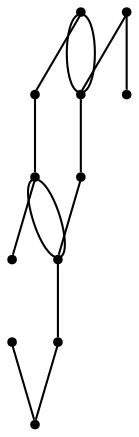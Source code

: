 graph {
  node [shape=point,comment="{\"directed\":false,\"doi\":\"10.4230/LIPIcs.GD.2024.32\",\"figure\":\"10 (2)\"}"]

  v0 [pos="1866.740979085209,582.644296461978"]
  v1 [pos="1866.740979085209,423.3185536461091"]
  v2 [pos="1760.498338306503,582.6442964619779"]
  v3 [pos="1654.2556975277969,423.3185536461091"]
  v4 [pos="1654.255697527797,582.6442964619779"]
  v5 [pos="1760.498338306503,423.3185536461091"]
  v6 [pos="1548.0131839406986,423.3185536461091"]
  v7 [pos="1548.0131839406986,582.644296461978"]
  v8 [pos="1441.7705431619925,423.3185536461091"]
  v9 [pos="1441.7705431619925,582.644296461978"]
  v10 [pos="1335.5279023832868,582.644296461978"]
  v11 [pos="1335.5279023832866,423.3185536461091"]

  v0 -- v1 [id="-1",pos="1866.740979085209,582.644296461978 1866.740979085209,423.3185536461091 1866.740979085209,423.3185536461091 1866.740979085209,423.3185536461091"]
  v10 -- v11 [id="-2",pos="1335.5279023832868,582.644296461978 1335.5279023832866,423.3185536461091 1335.5279023832866,423.3185536461091 1335.5279023832866,423.3185536461091"]
  v10 -- v8 [id="-3",pos="1335.5279023832868,582.644296461978 1441.7705431619925,423.3185536461091 1441.7705431619925,423.3185536461091 1441.7705431619925,423.3185536461091"]
  v9 -- v8 [id="-4",pos="1441.7705431619925,582.644296461978 1441.7705431619925,423.3185536461091 1441.7705431619925,423.3185536461091 1441.7705431619925,423.3185536461091"]
  v9 -- v6 [id="-5",pos="1441.7705431619925,582.644296461978 1548.0131839406986,423.3185536461091 1548.0131839406986,423.3185536461091 1548.0131839406986,423.3185536461091"]
  v8 -- v7 [id="-6",pos="1441.7705431619925,423.3185536461091 1548.0131839406986,582.644296461978 1548.0131839406986,582.644296461978 1548.0131839406986,582.644296461978"]
  v9 -- v8 [id="-7",pos="1441.7705431619925,582.644296461978 1494.8918635513455,502.98148863459573 1494.8918635513455,502.98148863459573 1494.8918635513455,502.98148863459573 1441.7705431619925,423.3185536461091 1441.7705431619925,423.3185536461091 1441.7705431619925,423.3185536461091"]
  v7 -- v3 [id="-9",pos="1548.0131839406986,582.644296461978 1654.2556975277969,423.3185536461091 1654.2556975277969,423.3185536461091 1654.2556975277969,423.3185536461091"]
  v6 -- v4 [id="-10",pos="1548.0131839406986,423.3185536461091 1654.255697527797,582.6442964619779 1654.255697527797,582.6442964619779 1654.255697527797,582.6442964619779"]
  v4 -- v3 [id="-11",pos="1654.255697527797,582.6442964619779 1601.1345043300514,502.9814250540435 1601.1345043300514,502.9814250540435 1601.1345043300514,502.9814250540435 1654.2556975277969,423.3185536461091 1654.2556975277969,423.3185536461091 1654.2556975277969,423.3185536461091"]
  v4 -- v5 [id="-12",pos="1654.255697527797,582.6442964619779 1760.498338306503,423.3185536461091 1760.498338306503,423.3185536461091 1760.498338306503,423.3185536461091"]
  v3 -- v2 [id="-13",pos="1654.2556975277969,423.3185536461091 1760.498338306503,582.6442964619779 1760.498338306503,582.6442964619779 1760.498338306503,582.6442964619779"]
  v4 -- v3 [id="-14",pos="1654.255697527797,582.6442964619779 1707.3771451087573,502.9814250540435 1707.3771451087573,502.9814250540435 1707.3771451087573,502.9814250540435 1654.2556975277969,423.3185536461091 1654.2556975277969,423.3185536461091 1654.2556975277969,423.3185536461091"]
  v2 -- v1 [id="-15",pos="1760.498338306503,582.6442964619779 1866.740979085209,423.3185536461091 1866.740979085209,423.3185536461091 1866.740979085209,423.3185536461091"]
}